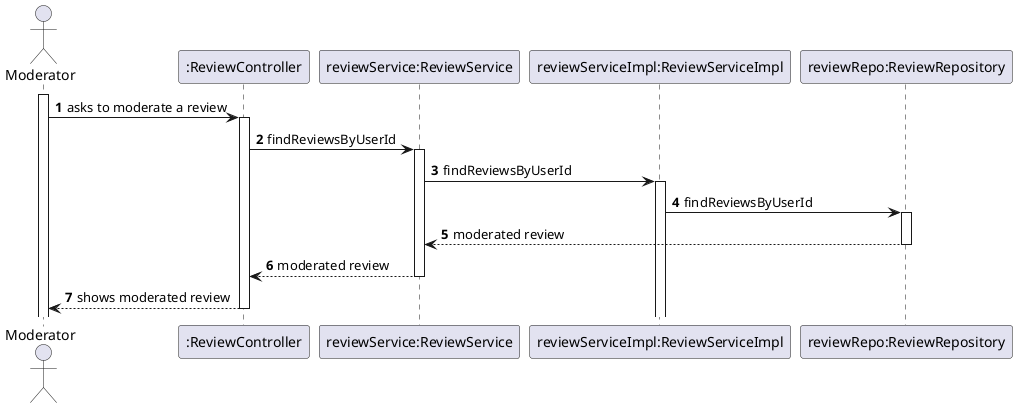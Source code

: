 @startuml
'https://plantuml.com/sequence-diagram

autoactivate on
autonumber

actor "Moderator" as Mod
participant ":ReviewController" as Ctrl
participant "reviewService:ReviewService" as Service
participant "reviewServiceImpl:ReviewServiceImpl" as Impl
participant "reviewRepo:ReviewRepository" as Repo

activate Mod

Mod -> Ctrl: asks to moderate a review
Ctrl -> Service: findReviewsByUserId
Service -> Impl :findReviewsByUserId
Impl -> Repo :findReviewsByUserId
Repo --> Service: moderated review
Service --> Ctrl: moderated review
Ctrl --> Mod: shows moderated review

@enduml